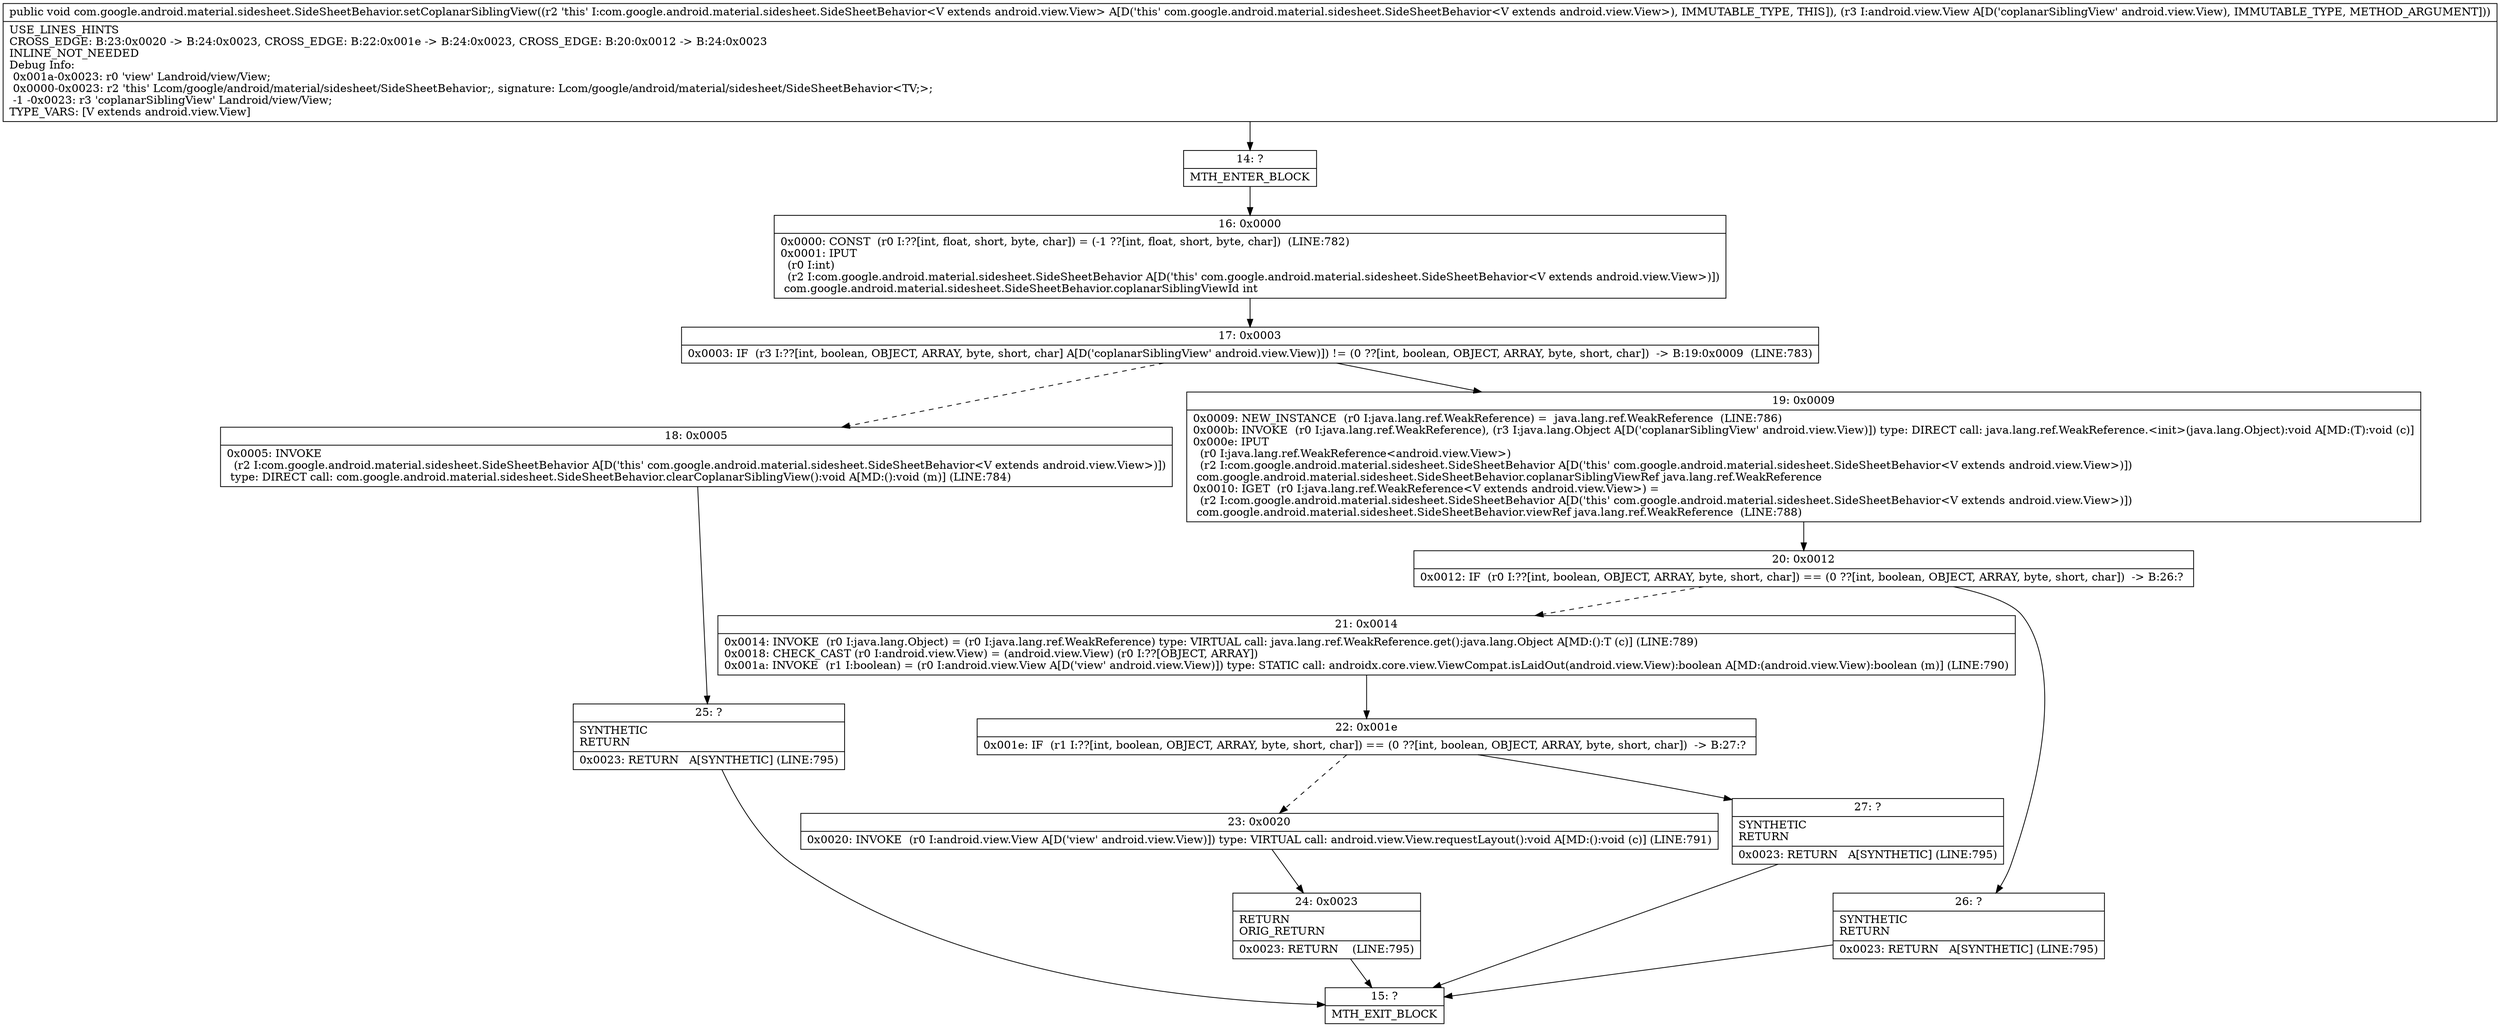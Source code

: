 digraph "CFG forcom.google.android.material.sidesheet.SideSheetBehavior.setCoplanarSiblingView(Landroid\/view\/View;)V" {
Node_14 [shape=record,label="{14\:\ ?|MTH_ENTER_BLOCK\l}"];
Node_16 [shape=record,label="{16\:\ 0x0000|0x0000: CONST  (r0 I:??[int, float, short, byte, char]) = (\-1 ??[int, float, short, byte, char])  (LINE:782)\l0x0001: IPUT  \l  (r0 I:int)\l  (r2 I:com.google.android.material.sidesheet.SideSheetBehavior A[D('this' com.google.android.material.sidesheet.SideSheetBehavior\<V extends android.view.View\>)])\l com.google.android.material.sidesheet.SideSheetBehavior.coplanarSiblingViewId int \l}"];
Node_17 [shape=record,label="{17\:\ 0x0003|0x0003: IF  (r3 I:??[int, boolean, OBJECT, ARRAY, byte, short, char] A[D('coplanarSiblingView' android.view.View)]) != (0 ??[int, boolean, OBJECT, ARRAY, byte, short, char])  \-\> B:19:0x0009  (LINE:783)\l}"];
Node_18 [shape=record,label="{18\:\ 0x0005|0x0005: INVOKE  \l  (r2 I:com.google.android.material.sidesheet.SideSheetBehavior A[D('this' com.google.android.material.sidesheet.SideSheetBehavior\<V extends android.view.View\>)])\l type: DIRECT call: com.google.android.material.sidesheet.SideSheetBehavior.clearCoplanarSiblingView():void A[MD:():void (m)] (LINE:784)\l}"];
Node_25 [shape=record,label="{25\:\ ?|SYNTHETIC\lRETURN\l|0x0023: RETURN   A[SYNTHETIC] (LINE:795)\l}"];
Node_15 [shape=record,label="{15\:\ ?|MTH_EXIT_BLOCK\l}"];
Node_19 [shape=record,label="{19\:\ 0x0009|0x0009: NEW_INSTANCE  (r0 I:java.lang.ref.WeakReference) =  java.lang.ref.WeakReference  (LINE:786)\l0x000b: INVOKE  (r0 I:java.lang.ref.WeakReference), (r3 I:java.lang.Object A[D('coplanarSiblingView' android.view.View)]) type: DIRECT call: java.lang.ref.WeakReference.\<init\>(java.lang.Object):void A[MD:(T):void (c)]\l0x000e: IPUT  \l  (r0 I:java.lang.ref.WeakReference\<android.view.View\>)\l  (r2 I:com.google.android.material.sidesheet.SideSheetBehavior A[D('this' com.google.android.material.sidesheet.SideSheetBehavior\<V extends android.view.View\>)])\l com.google.android.material.sidesheet.SideSheetBehavior.coplanarSiblingViewRef java.lang.ref.WeakReference \l0x0010: IGET  (r0 I:java.lang.ref.WeakReference\<V extends android.view.View\>) = \l  (r2 I:com.google.android.material.sidesheet.SideSheetBehavior A[D('this' com.google.android.material.sidesheet.SideSheetBehavior\<V extends android.view.View\>)])\l com.google.android.material.sidesheet.SideSheetBehavior.viewRef java.lang.ref.WeakReference  (LINE:788)\l}"];
Node_20 [shape=record,label="{20\:\ 0x0012|0x0012: IF  (r0 I:??[int, boolean, OBJECT, ARRAY, byte, short, char]) == (0 ??[int, boolean, OBJECT, ARRAY, byte, short, char])  \-\> B:26:? \l}"];
Node_21 [shape=record,label="{21\:\ 0x0014|0x0014: INVOKE  (r0 I:java.lang.Object) = (r0 I:java.lang.ref.WeakReference) type: VIRTUAL call: java.lang.ref.WeakReference.get():java.lang.Object A[MD:():T (c)] (LINE:789)\l0x0018: CHECK_CAST (r0 I:android.view.View) = (android.view.View) (r0 I:??[OBJECT, ARRAY]) \l0x001a: INVOKE  (r1 I:boolean) = (r0 I:android.view.View A[D('view' android.view.View)]) type: STATIC call: androidx.core.view.ViewCompat.isLaidOut(android.view.View):boolean A[MD:(android.view.View):boolean (m)] (LINE:790)\l}"];
Node_22 [shape=record,label="{22\:\ 0x001e|0x001e: IF  (r1 I:??[int, boolean, OBJECT, ARRAY, byte, short, char]) == (0 ??[int, boolean, OBJECT, ARRAY, byte, short, char])  \-\> B:27:? \l}"];
Node_23 [shape=record,label="{23\:\ 0x0020|0x0020: INVOKE  (r0 I:android.view.View A[D('view' android.view.View)]) type: VIRTUAL call: android.view.View.requestLayout():void A[MD:():void (c)] (LINE:791)\l}"];
Node_24 [shape=record,label="{24\:\ 0x0023|RETURN\lORIG_RETURN\l|0x0023: RETURN    (LINE:795)\l}"];
Node_27 [shape=record,label="{27\:\ ?|SYNTHETIC\lRETURN\l|0x0023: RETURN   A[SYNTHETIC] (LINE:795)\l}"];
Node_26 [shape=record,label="{26\:\ ?|SYNTHETIC\lRETURN\l|0x0023: RETURN   A[SYNTHETIC] (LINE:795)\l}"];
MethodNode[shape=record,label="{public void com.google.android.material.sidesheet.SideSheetBehavior.setCoplanarSiblingView((r2 'this' I:com.google.android.material.sidesheet.SideSheetBehavior\<V extends android.view.View\> A[D('this' com.google.android.material.sidesheet.SideSheetBehavior\<V extends android.view.View\>), IMMUTABLE_TYPE, THIS]), (r3 I:android.view.View A[D('coplanarSiblingView' android.view.View), IMMUTABLE_TYPE, METHOD_ARGUMENT]))  | USE_LINES_HINTS\lCROSS_EDGE: B:23:0x0020 \-\> B:24:0x0023, CROSS_EDGE: B:22:0x001e \-\> B:24:0x0023, CROSS_EDGE: B:20:0x0012 \-\> B:24:0x0023\lINLINE_NOT_NEEDED\lDebug Info:\l  0x001a\-0x0023: r0 'view' Landroid\/view\/View;\l  0x0000\-0x0023: r2 'this' Lcom\/google\/android\/material\/sidesheet\/SideSheetBehavior;, signature: Lcom\/google\/android\/material\/sidesheet\/SideSheetBehavior\<TV;\>;\l  \-1 \-0x0023: r3 'coplanarSiblingView' Landroid\/view\/View;\lTYPE_VARS: [V extends android.view.View]\l}"];
MethodNode -> Node_14;Node_14 -> Node_16;
Node_16 -> Node_17;
Node_17 -> Node_18[style=dashed];
Node_17 -> Node_19;
Node_18 -> Node_25;
Node_25 -> Node_15;
Node_19 -> Node_20;
Node_20 -> Node_21[style=dashed];
Node_20 -> Node_26;
Node_21 -> Node_22;
Node_22 -> Node_23[style=dashed];
Node_22 -> Node_27;
Node_23 -> Node_24;
Node_24 -> Node_15;
Node_27 -> Node_15;
Node_26 -> Node_15;
}

